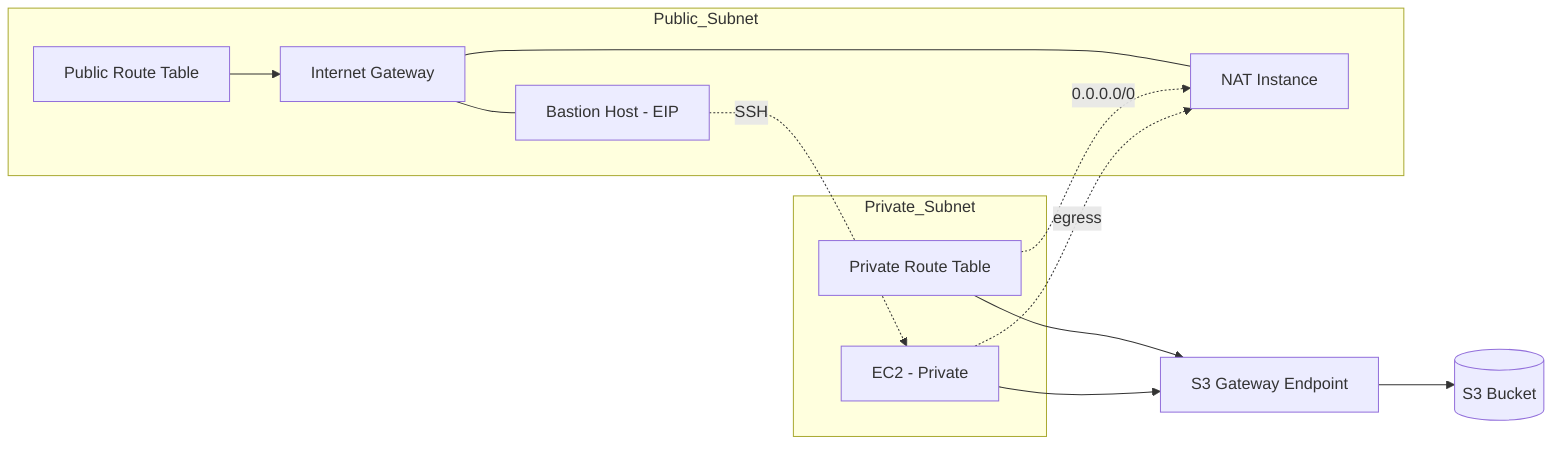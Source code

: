flowchart LR
  subgraph Public_Subnet
    IGW[Internet Gateway]
    Bastion[Bastion Host - EIP]
    NATi[NAT Instance]
    RTpub[Public Route Table]
  end

  subgraph Private_Subnet
    AppEC2[EC2 - Private]
    RTpriv[Private Route Table]
  end

  S3[(S3 Bucket)]
  GWEP[S3 Gateway Endpoint]

  %% Internet for public resources
  RTpub --> IGW
  IGW --- Bastion
  IGW --- NATi

  %% Secure admin path inside VPC
  Bastion -. SSH .-> AppEC2

  %% Private egress via NAT Instance
  RTpriv -. "0.0.0.0/0" .-> NATi
  AppEC2 -. egress .-> NATi

  %% Private S3 access via Gateway Endpoint
  RTpriv --> GWEP
  AppEC2 --> GWEP --> S3

  %% Design notes:
  %% - NAT Instance in Public Subnet + disable Source/Dest Check
  %% - Bastion in Public Subnet + restrict SSH (Least Privilege)
  %% - Private RT sends 0.0.0.0/0 to the NAT Instance interface
  %% - S3 Gateway Endpoint attached to Private RT for internal access